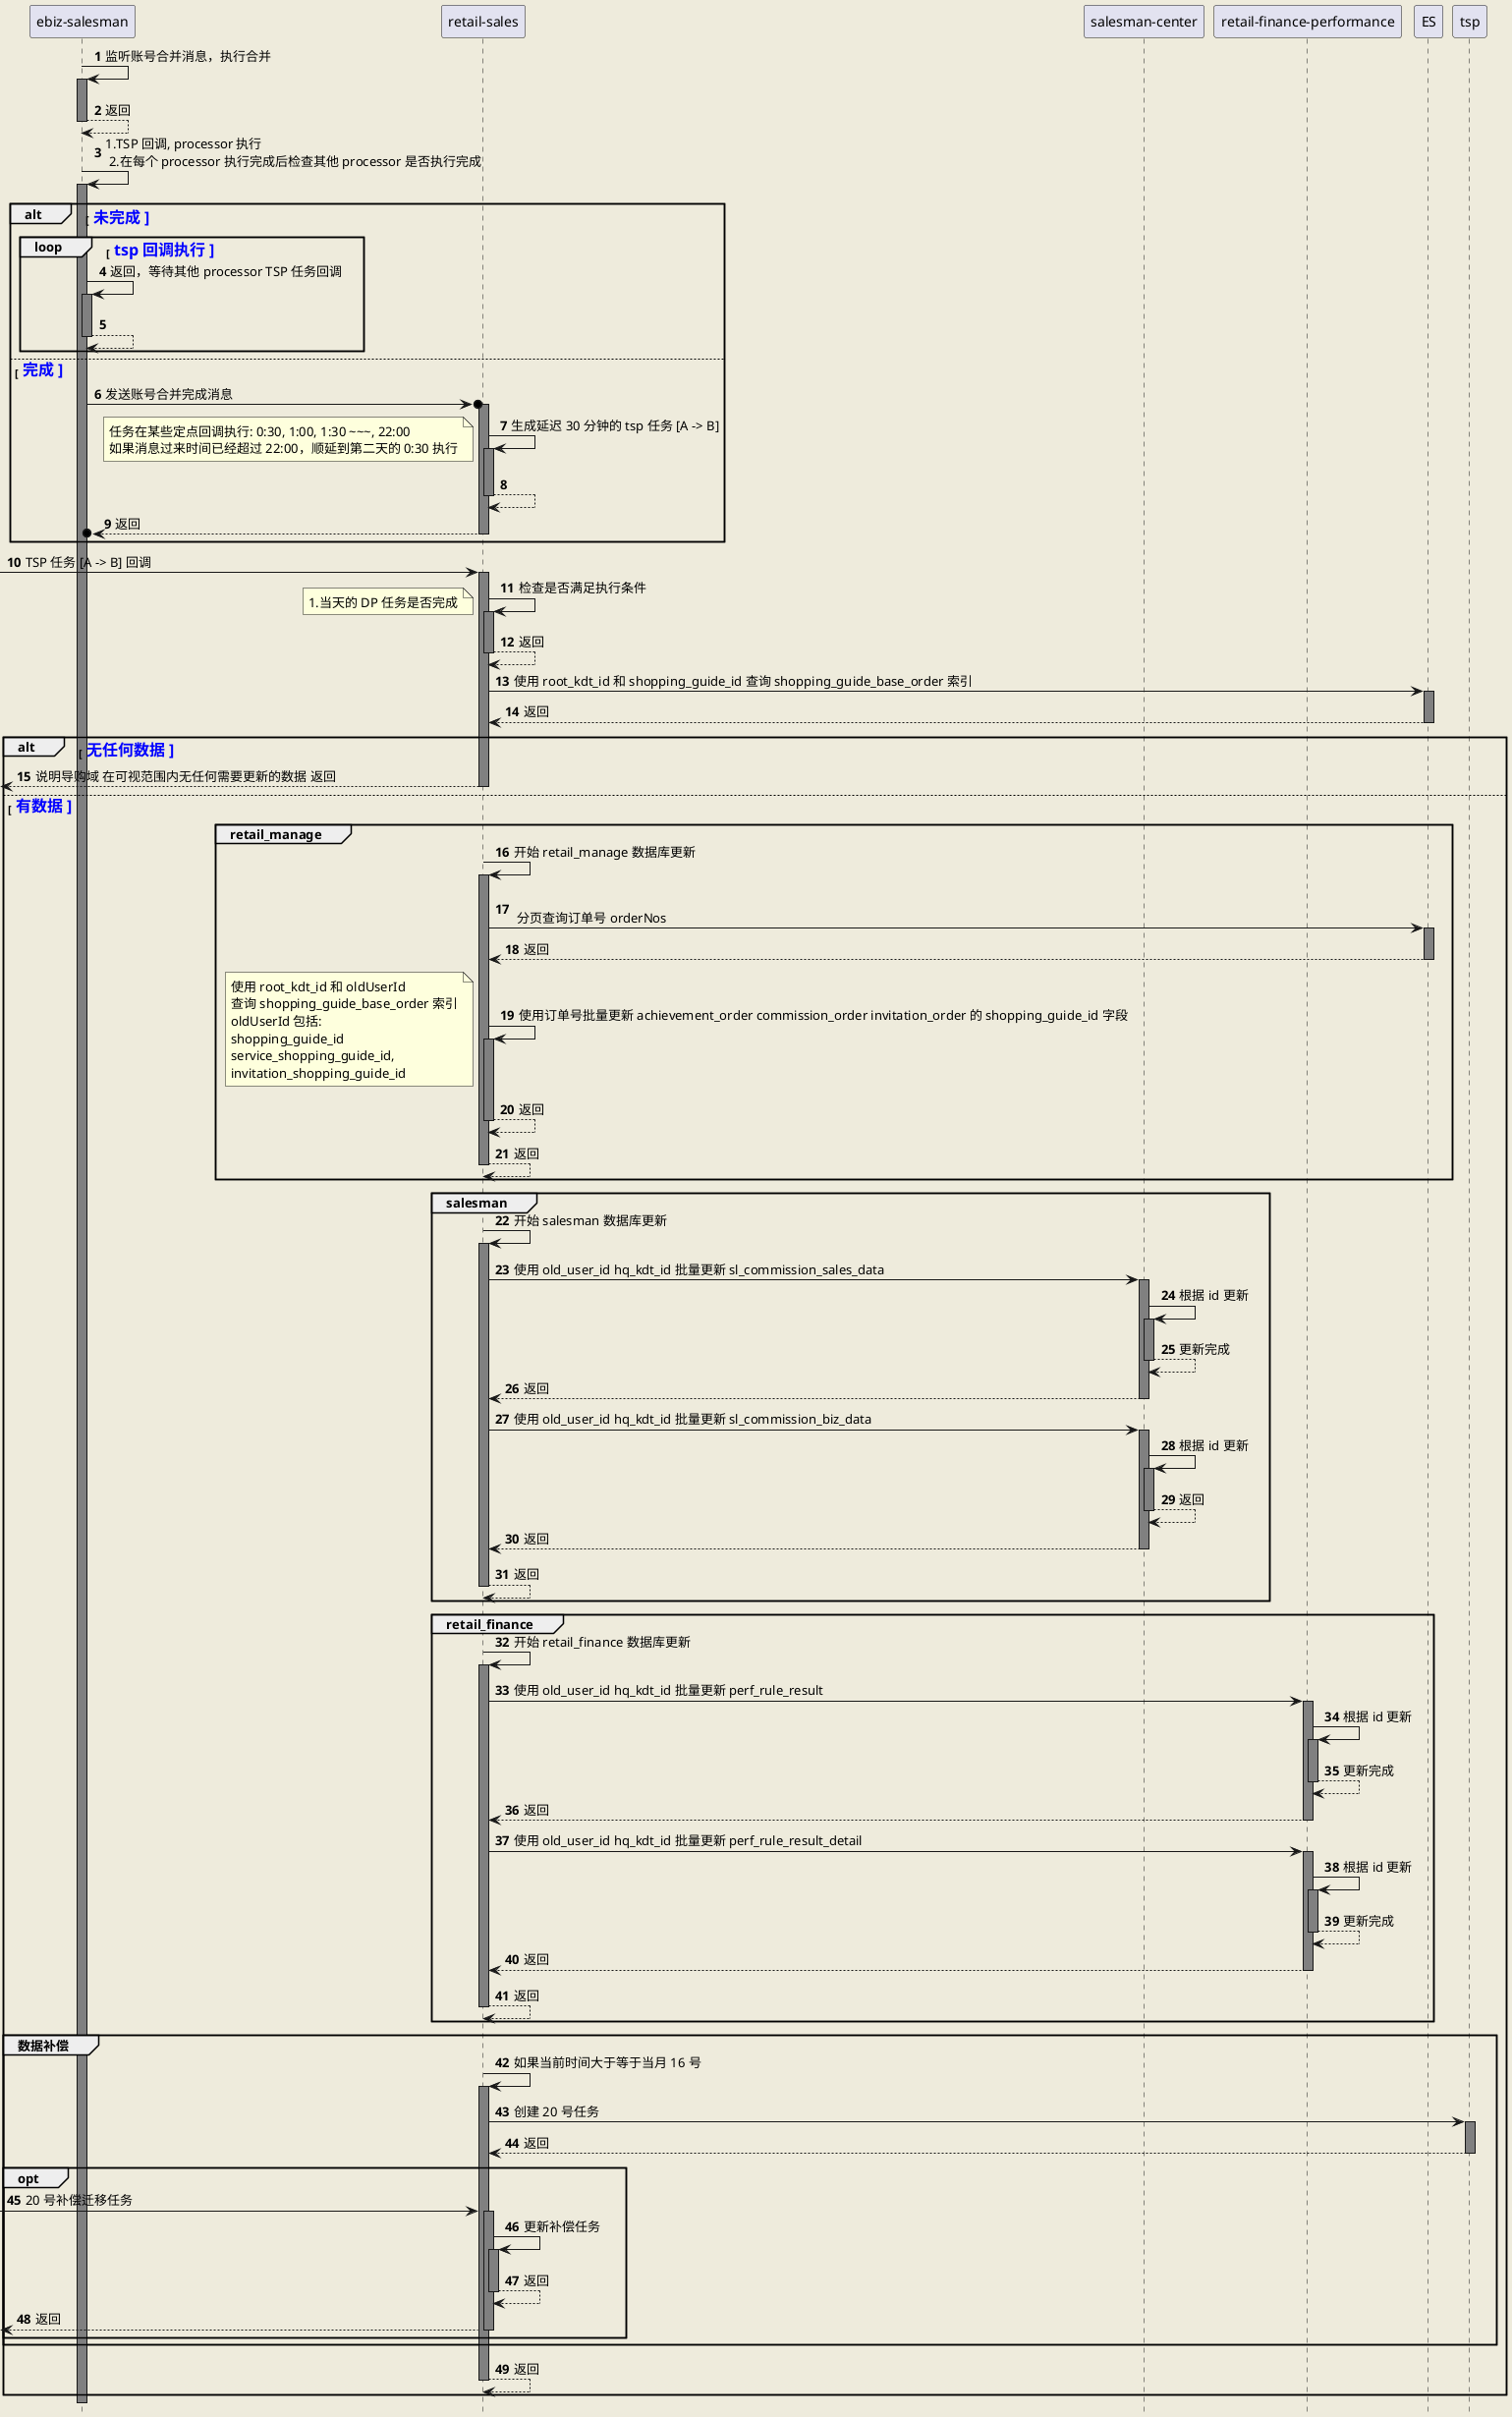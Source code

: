 @startuml
'https://plantuml.com/sequence-diagram
hide footbox
skinparam backgroundColor #EEEBDC

skinparam sequence {
    LifeLineBackgroundColor grey
}

autonumber
autoActivate on

'不同的系统应使用不同的合并策略
participant "ebiz-salesman" as ebiz
participant "retail-sales" as sales
participant "salesman-center" as salesman
participant "retail-finance-performance" as performance
participant "ES" as es

ebiz -> ebiz : 监听账号合并消息，执行合并
return 返回

ebiz -> ebiz : 1.TSP 回调, processor 执行 \n 2.在每个 processor 执行完成后检查其他 processor 是否执行完成

alt <font size = 16 color = blue> 未完成 <b>
    loop <font size = 16 color = blue> tsp 回调执行 <b>
        ebiz -> ebiz : 返回，等待其他 processor TSP 任务回调
        return
    end
else <font size = 16 color = blue> 完成 <b>
    ebiz ->o sales : 发送账号合并完成消息
    sales -> sales : 生成延迟 30 分钟的 tsp 任务 [A -> B]
    note left
        任务在某些定点回调执行: 0:30, 1:00, 1:30 ~~~, 22:00
        如果消息过来时间已经超过 22:00，顺延到第二天的 0:30 执行
    end note
    return
    return 返回
end

[-> sales : TSP 任务 [A -> B] 回调

sales -> sales : 检查是否满足执行条件
note left
    1.当天的 DP 任务是否完成
end note

return 返回

sales -> es : 使用 root_kdt_id 和 shopping_guide_id 查询 shopping_guide_base_order 索引
return 返回

alt <font size = 16 color = blue> 无任何数据 <b>
    return 说明导购域 在可视范围内无任何需要更新的数据 返回
else <font size = 16 color = blue> 有数据 <b>

    group retail_manage
        sales -> sales : 开始 retail_manage 数据库更新
        sales -> es : \n 分页查询订单号 orderNos
        return 返回
        sales -> sales : 使用订单号批量更新 achievement_order commission_order invitation_order 的 shopping_guide_id 字段
        note left
            使用 root_kdt_id 和 oldUserId
            查询 shopping_guide_base_order 索引
            oldUserId 包括:
            shopping_guide_id
            service_shopping_guide_id,
            invitation_shopping_guide_id
        end note
        return 返回
        return 返回
    end

    group salesman
        sales -> sales : 开始 salesman 数据库更新
        sales -> salesman : 使用 old_user_id hq_kdt_id 批量更新 sl_commission_sales_data
        salesman -> salesman : 根据 id 更新
        return 更新完成
        return 返回
        sales -> salesman : 使用 old_user_id hq_kdt_id 批量更新 sl_commission_biz_data
        salesman -> salesman : 根据 id 更新
        return 返回
        return 返回
        return 返回
    end

   group retail_finance
        sales -> sales : 开始 retail_finance 数据库更新
        sales -> performance : 使用 old_user_id hq_kdt_id 批量更新 perf_rule_result
        performance -> performance : 根据 id 更新
        return 更新完成
        return 返回
        sales -> performance : 使用 old_user_id hq_kdt_id 批量更新 perf_rule_result_detail
        performance -> performance : 根据 id 更新
        return 更新完成
        return 返回
        return 返回
   end

   group 数据补偿
        sales -> sales : 如果当前时间大于等于当月 16 号
        sales -> tsp : 创建 20 号任务
        return 返回
        opt
           [-> sales : 20 号补偿迁移任务
           sales -> sales : 更新补偿任务
           return 返回
           return 返回
        end
   end
   return 返回
end

@enduml